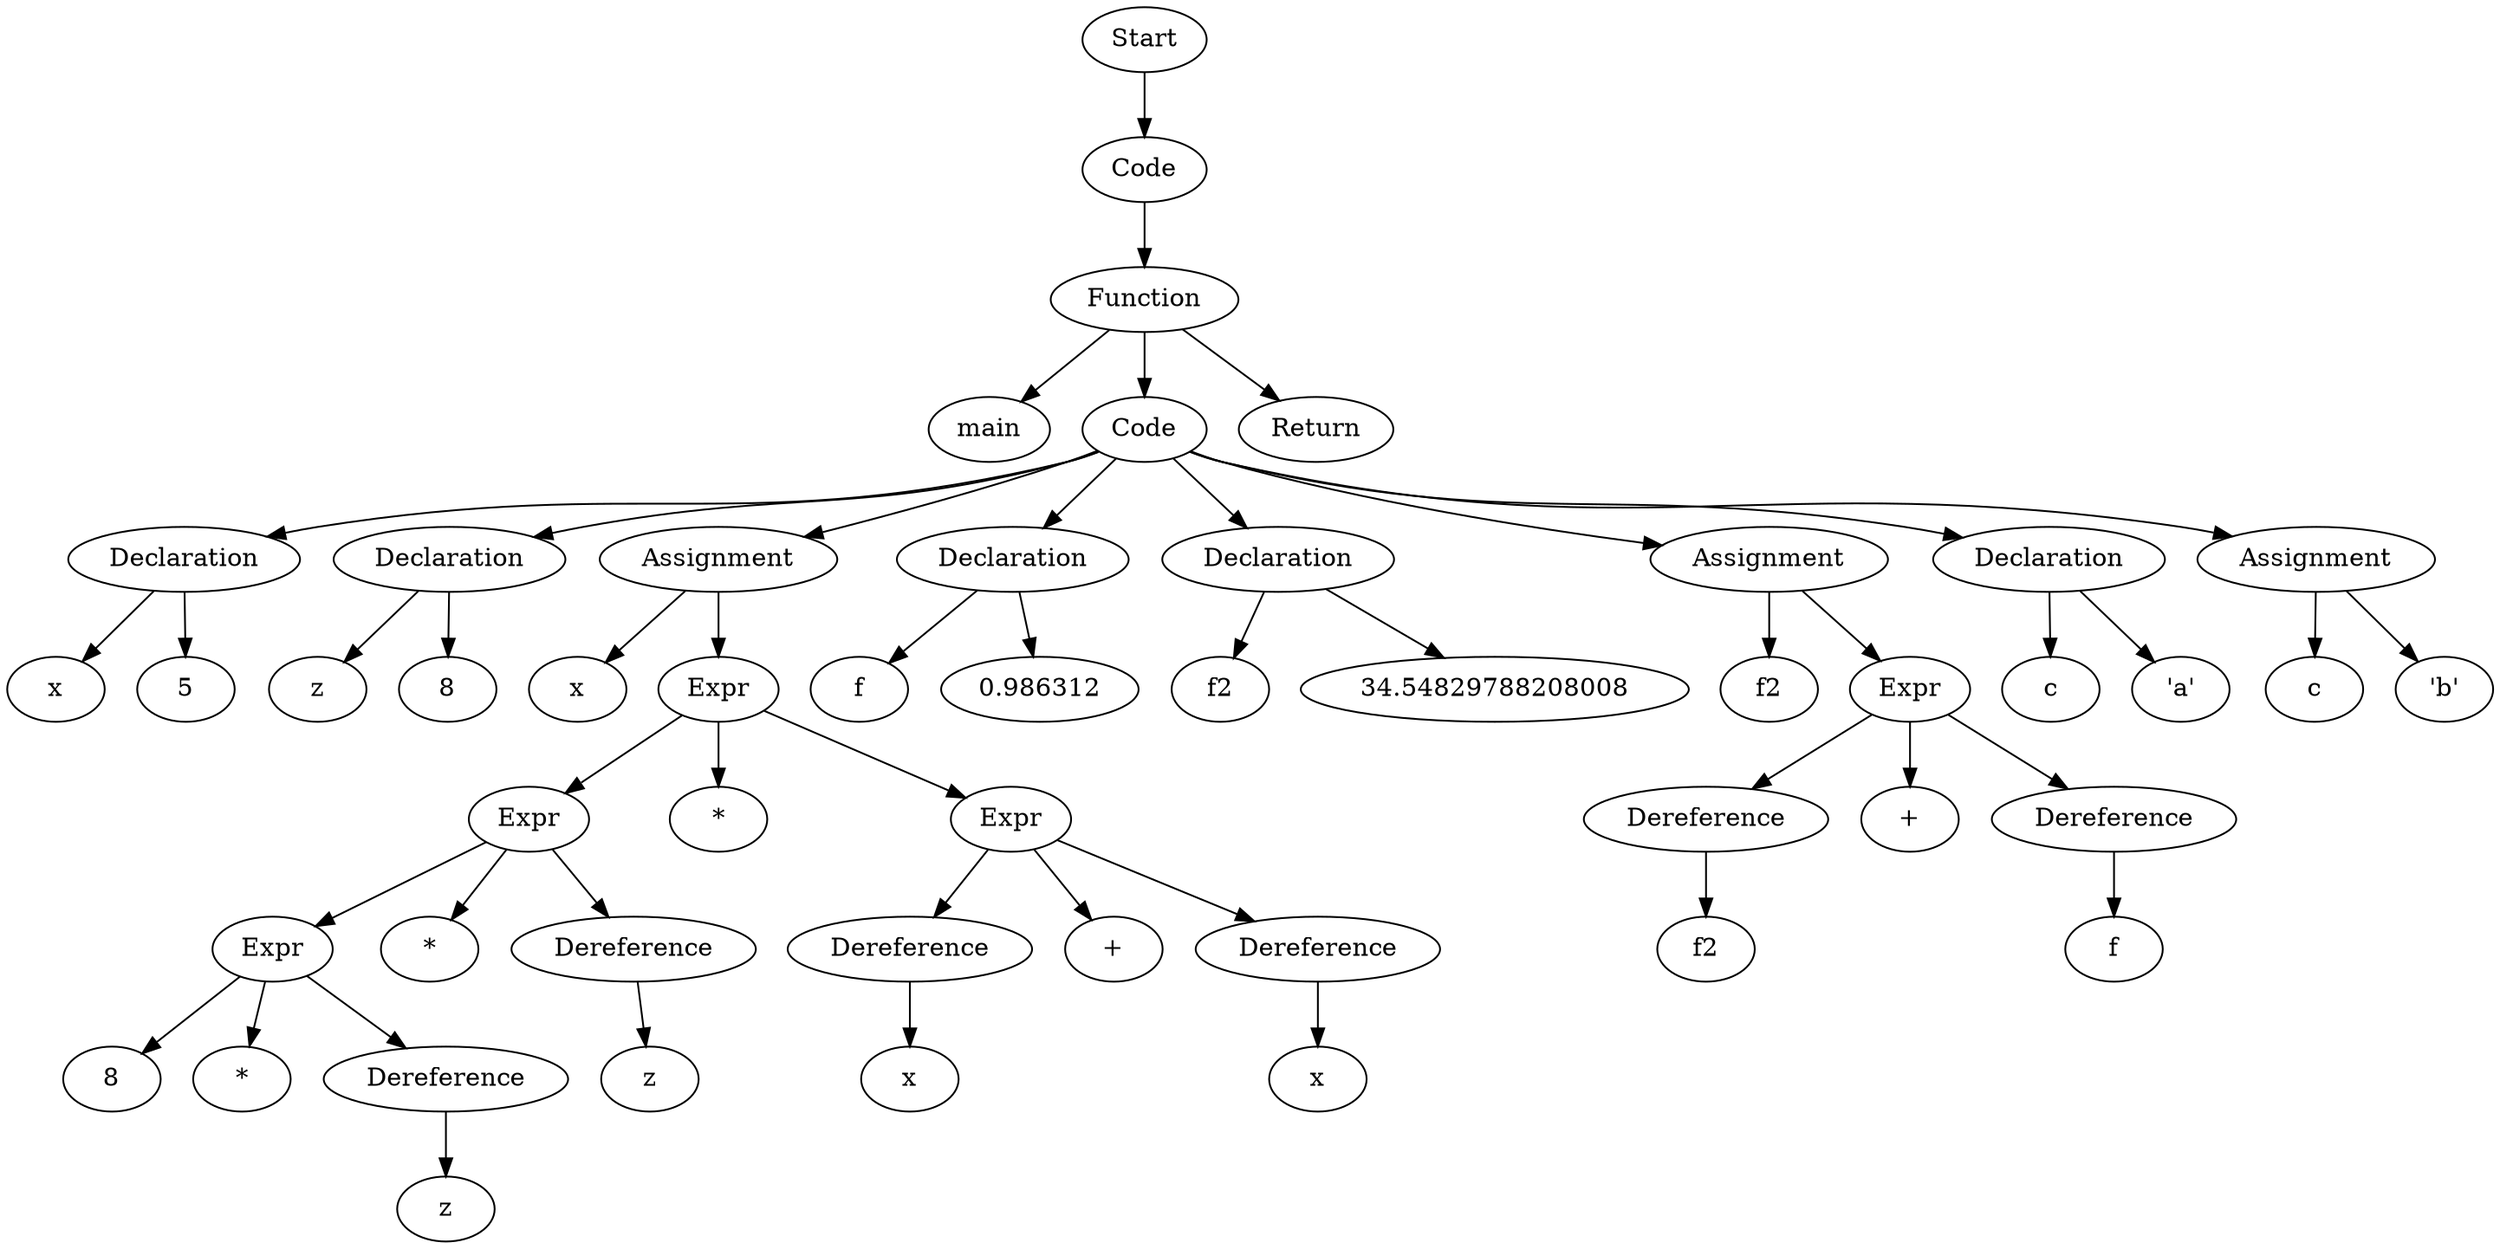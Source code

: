 digraph AST {
  "128502761815680" [label="Start"];
  "128502761815680" -> "128502761813568";
  "128502761813568" [label="Code"];
  "128502761813568" -> "128502761814816";
  "128502761814816" [label="Function"];
  "128502761814816" -> "128502761814096";
  "128502761814816" -> "128502761813616";
  "128502761814816" -> "128502761815872";
  "128502761814096" [label="main"];
  "128502761813616" [label="Code"];
  "128502761813616" -> "128502761813664";
  "128502761813616" -> "128502761812464";
  "128502761813616" -> "128502761811456";
  "128502761813616" -> "128502761809824";
  "128502761813616" -> "128502761805312";
  "128502761813616" -> "128502761802768";
  "128502761813616" -> "128502761801568";
  "128502761813616" -> "128502873122144";
  "128502761813664" [label="Declaration"];
  "128502761813664" -> "128502761812992";
  "128502761813664" -> "128502761812272";
  "128502761812992" [label="x"];
  "128502761812272" [label="5"];
  "128502761812464" [label="Declaration"];
  "128502761812464" -> "128502761811936";
  "128502761812464" -> "128502761805552";
  "128502761811936" [label="z"];
  "128502761805552" [label="8"];
  "128502761811456" [label="Assignment"];
  "128502761811456" -> "128502761810304";
  "128502761811456" -> "128502761810208";
  "128502761810304" [label="x"];
  "128502761810208" [label="Expr"];
  "128502761810208" -> "128502761810064";
  "128502761810208" -> "128502761809776";
  "128502761810208" -> "128502761807712";
  "128502761810064" [label="Expr"];
  "128502761810064" -> "128502761809632";
  "128502761810064" -> "128502761809488";
  "128502761810064" -> "128502761812896";
  "128502761809632" [label="Expr"];
  "128502761809632" -> "128502761809056";
  "128502761809632" -> "128502761810016";
  "128502761809632" -> "128502761813376";
  "128502761809056" [label="8"];
  "128502761810016" [label="*"];
  "128502761813376" [label="Dereference"];
  "128502761813376" -> "128502761808720";
  "128502761808720" [label="z"];
  "128502761809488" [label="*"];
  "128502761812896" [label="Dereference"];
  "128502761812896" -> "128502761807904";
  "128502761807904" [label="z"];
  "128502761809776" [label="*"];
  "128502761807712" [label="Expr"];
  "128502761807712" -> "128502761812656";
  "128502761807712" -> "128502761807328";
  "128502761807712" -> "128502761812368";
  "128502761812656" [label="Dereference"];
  "128502761812656" -> "128502761807184";
  "128502761807184" [label="x"];
  "128502761807328" [label="+"];
  "128502761812368" [label="Dereference"];
  "128502761812368" -> "128502761806320";
  "128502761806320" [label="x"];
  "128502761809824" [label="Declaration"];
  "128502761809824" -> "128502761805984";
  "128502761809824" -> "128502761805168";
  "128502761805984" [label="f"];
  "128502761805168" [label="0.986312"];
  "128502761805312" [label="Declaration"];
  "128502761805312" -> "128502761803344";
  "128502761805312" -> "128502761810928";
  "128502761803344" [label="f2"];
  "128502761810928" [label="34.54829788208008"];
  "128502761802768" [label="Assignment"];
  "128502761802768" -> "128502761802000";
  "128502761802768" -> "128502761801808";
  "128502761802000" [label="f2"];
  "128502761801808" [label="Expr"];
  "128502761801808" -> "128502761811312";
  "128502761801808" -> "128502761801088";
  "128502761801808" -> "128502761811216";
  "128502761811312" [label="Dereference"];
  "128502761811312" -> "128502761801040";
  "128502761801040" [label="f2"];
  "128502761801088" [label="+"];
  "128502761811216" [label="Dereference"];
  "128502761811216" -> "128502761800320";
  "128502761800320" [label="f"];
  "128502761801568" [label="Declaration"];
  "128502761801568" -> "128502761800128";
  "128502761801568" -> "128502873123296";
  "128502761800128" [label="c"];
  "128502873123296" [label="'a'"];
  "128502873122144" [label="Assignment"];
  "128502873122144" -> "128502873126848";
  "128502873122144" -> "128502873128000";
  "128502873126848" [label="c"];
  "128502873128000" [label="'b'"];
  "128502761815872" [label="Return"];
}

